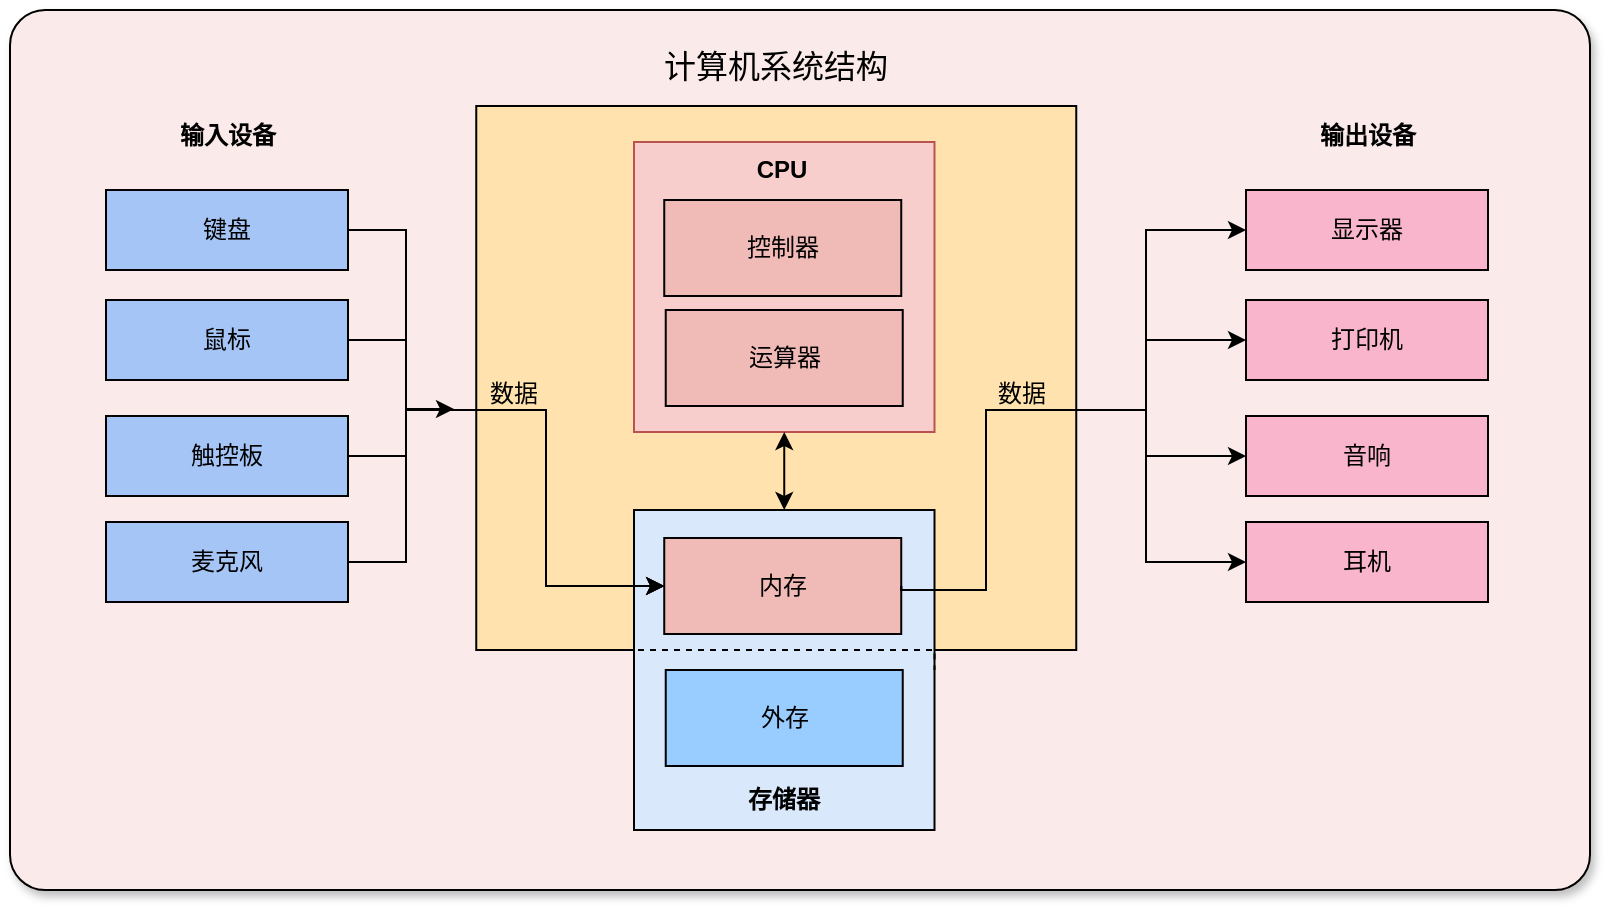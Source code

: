 <mxfile version="26.2.9" pages="2">
  <diagram id="quONnxb9Ucw7Qj4F1OV8" name="00">
    <mxGraphModel dx="1262" dy="665" grid="1" gridSize="10" guides="1" tooltips="1" connect="1" arrows="1" fold="1" page="0" pageScale="1" pageWidth="850" pageHeight="1100" math="0" shadow="0">
      <root>
        <mxCell id="0" />
        <mxCell id="1" parent="0" />
        <mxCell id="I5aDIzrliXxLVix5E_Ne-48" value="" style="rounded=1;whiteSpace=wrap;html=1;fillColor=#FBEAEA;arcSize=4;shadow=1;" vertex="1" parent="1">
          <mxGeometry x="-38" y="210" width="790" height="440" as="geometry" />
        </mxCell>
        <mxCell id="I5aDIzrliXxLVix5E_Ne-1" value="" style="rounded=0;whiteSpace=wrap;html=1;fillColor=#FFE2AD;shadow=0;" vertex="1" parent="1">
          <mxGeometry x="195.13" y="258" width="300" height="272" as="geometry" />
        </mxCell>
        <mxCell id="I5aDIzrliXxLVix5E_Ne-2" value="计算机系统结构" style="text;html=1;align=center;verticalAlign=middle;whiteSpace=wrap;rounded=0;fontSize=16;" vertex="1" parent="1">
          <mxGeometry x="254.315" y="228" width="181.63" height="20" as="geometry" />
        </mxCell>
        <mxCell id="I5aDIzrliXxLVix5E_Ne-29" style="edgeStyle=orthogonalEdgeStyle;rounded=0;orthogonalLoop=1;jettySize=auto;html=1;entryX=0;entryY=0.5;entryDx=0;entryDy=0;" edge="1" parent="1" target="I5aDIzrliXxLVix5E_Ne-21">
          <mxGeometry relative="1" as="geometry">
            <mxPoint x="410" y="500" as="sourcePoint" />
            <Array as="points">
              <mxPoint x="450" y="500" />
              <mxPoint x="450" y="410" />
              <mxPoint x="530" y="410" />
              <mxPoint x="530" y="433" />
            </Array>
          </mxGeometry>
        </mxCell>
        <mxCell id="I5aDIzrliXxLVix5E_Ne-41" style="edgeStyle=orthogonalEdgeStyle;rounded=0;orthogonalLoop=1;jettySize=auto;html=1;exitX=1;exitY=0.5;exitDx=0;exitDy=0;entryX=0;entryY=0.5;entryDx=0;entryDy=0;" edge="1" parent="1" source="I5aDIzrliXxLVix5E_Ne-61" target="I5aDIzrliXxLVix5E_Ne-22">
          <mxGeometry relative="1" as="geometry">
            <Array as="points">
              <mxPoint x="408" y="500" />
              <mxPoint x="450" y="500" />
              <mxPoint x="450" y="410" />
              <mxPoint x="530" y="410" />
              <mxPoint x="530" y="486" />
            </Array>
          </mxGeometry>
        </mxCell>
        <mxCell id="I5aDIzrliXxLVix5E_Ne-15" value="" style="group;fillColor=none;" vertex="1" connectable="0" parent="1">
          <mxGeometry x="10" y="300" width="121" height="206" as="geometry" />
        </mxCell>
        <mxCell id="I5aDIzrliXxLVix5E_Ne-7" value="键盘" style="rounded=0;whiteSpace=wrap;html=1;flipV=1;fillColor=#A5C5F6;" vertex="1" parent="I5aDIzrliXxLVix5E_Ne-15">
          <mxGeometry width="121" height="40" as="geometry" />
        </mxCell>
        <mxCell id="I5aDIzrliXxLVix5E_Ne-8" value="鼠标" style="rounded=0;whiteSpace=wrap;html=1;flipV=1;fillColor=#A5C5F6;" vertex="1" parent="I5aDIzrliXxLVix5E_Ne-15">
          <mxGeometry y="55" width="121" height="40" as="geometry" />
        </mxCell>
        <mxCell id="I5aDIzrliXxLVix5E_Ne-9" value="触控板" style="rounded=0;whiteSpace=wrap;html=1;flipV=1;fillColor=#A5C5F6;" vertex="1" parent="I5aDIzrliXxLVix5E_Ne-15">
          <mxGeometry y="113" width="121" height="40" as="geometry" />
        </mxCell>
        <mxCell id="I5aDIzrliXxLVix5E_Ne-14" value="麦克风" style="rounded=0;whiteSpace=wrap;html=1;flipV=1;fillColor=#A5C5F6;" vertex="1" parent="I5aDIzrliXxLVix5E_Ne-15">
          <mxGeometry y="166" width="121" height="40" as="geometry" />
        </mxCell>
        <mxCell id="I5aDIzrliXxLVix5E_Ne-18" value="" style="group" vertex="1" connectable="0" parent="1">
          <mxGeometry x="580" y="300" width="121" height="206" as="geometry" />
        </mxCell>
        <mxCell id="I5aDIzrliXxLVix5E_Ne-19" value="显示器" style="rounded=0;whiteSpace=wrap;html=1;flipV=1;fillColor=#F9B5CB;" vertex="1" parent="I5aDIzrliXxLVix5E_Ne-18">
          <mxGeometry width="121" height="40" as="geometry" />
        </mxCell>
        <mxCell id="I5aDIzrliXxLVix5E_Ne-20" value="打印机" style="rounded=0;whiteSpace=wrap;html=1;flipV=1;fillColor=#F9B5CB;" vertex="1" parent="I5aDIzrliXxLVix5E_Ne-18">
          <mxGeometry y="55" width="121" height="40" as="geometry" />
        </mxCell>
        <mxCell id="I5aDIzrliXxLVix5E_Ne-21" value="音响" style="rounded=0;whiteSpace=wrap;html=1;flipV=1;fillColor=#F9B5CB;" vertex="1" parent="I5aDIzrliXxLVix5E_Ne-18">
          <mxGeometry y="113" width="121" height="40" as="geometry" />
        </mxCell>
        <mxCell id="I5aDIzrliXxLVix5E_Ne-22" value="耳机" style="rounded=0;whiteSpace=wrap;html=1;flipV=1;fillColor=#F9B5CB;" vertex="1" parent="I5aDIzrliXxLVix5E_Ne-18">
          <mxGeometry y="166" width="121" height="40" as="geometry" />
        </mxCell>
        <mxCell id="I5aDIzrliXxLVix5E_Ne-23" value="" style="edgeStyle=orthogonalEdgeStyle;orthogonalLoop=1;jettySize=auto;html=1;rounded=0;exitX=1;exitY=0.5;exitDx=0;exitDy=0;entryX=0;entryY=0.5;entryDx=0;entryDy=0;" edge="1" parent="1" source="I5aDIzrliXxLVix5E_Ne-7" target="I5aDIzrliXxLVix5E_Ne-61">
          <mxGeometry width="80" relative="1" as="geometry">
            <mxPoint x="250" y="190" as="sourcePoint" />
            <mxPoint x="330" y="190" as="targetPoint" />
            <Array as="points">
              <mxPoint x="160" y="320" />
              <mxPoint x="160" y="410" />
              <mxPoint x="230" y="410" />
              <mxPoint x="230" y="498" />
            </Array>
          </mxGeometry>
        </mxCell>
        <mxCell id="I5aDIzrliXxLVix5E_Ne-37" value="数据" style="text;html=1;align=center;verticalAlign=middle;whiteSpace=wrap;rounded=0;" vertex="1" parent="1">
          <mxGeometry x="184" y="387" width="60" height="30" as="geometry" />
        </mxCell>
        <mxCell id="I5aDIzrliXxLVix5E_Ne-38" value="数据" style="text;html=1;align=center;verticalAlign=middle;whiteSpace=wrap;rounded=0;" vertex="1" parent="1">
          <mxGeometry x="437.63" y="387" width="60" height="30" as="geometry" />
        </mxCell>
        <mxCell id="I5aDIzrliXxLVix5E_Ne-50" style="edgeStyle=orthogonalEdgeStyle;rounded=0;orthogonalLoop=1;jettySize=auto;html=1;exitX=1;exitY=0.5;exitDx=0;exitDy=0;entryX=0;entryY=0.75;entryDx=0;entryDy=0;" edge="1" parent="1" source="I5aDIzrliXxLVix5E_Ne-14" target="I5aDIzrliXxLVix5E_Ne-37">
          <mxGeometry relative="1" as="geometry">
            <Array as="points">
              <mxPoint x="160" y="486" />
              <mxPoint x="160" y="409" />
            </Array>
          </mxGeometry>
        </mxCell>
        <mxCell id="I5aDIzrliXxLVix5E_Ne-54" value="" style="group" vertex="1" connectable="0" parent="1">
          <mxGeometry x="274" y="256" width="150.25" height="254.5" as="geometry" />
        </mxCell>
        <mxCell id="I5aDIzrliXxLVix5E_Ne-3" value="" style="rounded=0;whiteSpace=wrap;html=1;fillColor=#f8cecc;strokeColor=#b85450;shadow=0;" vertex="1" parent="I5aDIzrliXxLVix5E_Ne-54">
          <mxGeometry y="20" width="150.25" height="145" as="geometry" />
        </mxCell>
        <mxCell id="I5aDIzrliXxLVix5E_Ne-47" value="CPU" style="text;html=1;align=center;verticalAlign=middle;whiteSpace=wrap;rounded=0;fontStyle=1" vertex="1" parent="I5aDIzrliXxLVix5E_Ne-54">
          <mxGeometry x="44.365" y="19" width="60" height="30" as="geometry" />
        </mxCell>
        <mxCell id="I5aDIzrliXxLVix5E_Ne-4" value="控制器" style="rounded=0;whiteSpace=wrap;html=1;fillColor=#F0BAB7;" vertex="1" parent="I5aDIzrliXxLVix5E_Ne-54">
          <mxGeometry x="15.12" y="49" width="118.5" height="48" as="geometry" />
        </mxCell>
        <mxCell id="I5aDIzrliXxLVix5E_Ne-6" value="运算器" style="rounded=0;whiteSpace=wrap;html=1;fillColor=#F0BAB7;" vertex="1" parent="I5aDIzrliXxLVix5E_Ne-54">
          <mxGeometry x="15.87" y="104" width="118.5" height="48" as="geometry" />
        </mxCell>
        <mxCell id="I5aDIzrliXxLVix5E_Ne-5" value="存储器" style="rounded=0;whiteSpace=wrap;html=1;fillColor=#AEDBC3;" vertex="1" parent="I5aDIzrliXxLVix5E_Ne-54">
          <mxGeometry y="205.5" width="150" height="49" as="geometry" />
        </mxCell>
        <mxCell id="I5aDIzrliXxLVix5E_Ne-60" value="" style="rounded=0;whiteSpace=wrap;html=1;fillColor=#dae8fc;strokeColor=#000000;" vertex="1" parent="1">
          <mxGeometry x="274" y="460" width="150.25" height="160" as="geometry" />
        </mxCell>
        <mxCell id="I5aDIzrliXxLVix5E_Ne-61" value="内存" style="rounded=0;whiteSpace=wrap;html=1;fillColor=light-dark(#f0bab7, #1d293b);strokeColor=#000000;" vertex="1" parent="1">
          <mxGeometry x="289.12" y="474" width="118.5" height="48" as="geometry" />
        </mxCell>
        <mxCell id="I5aDIzrliXxLVix5E_Ne-62" value="外存" style="rounded=0;whiteSpace=wrap;html=1;fillColor=#99CCFF;strokeColor=#000000;" vertex="1" parent="1">
          <mxGeometry x="289.87" y="540" width="118.5" height="48" as="geometry" />
        </mxCell>
        <mxCell id="I5aDIzrliXxLVix5E_Ne-65" style="edgeStyle=orthogonalEdgeStyle;rounded=0;orthogonalLoop=1;jettySize=auto;html=1;exitX=0;exitY=0.5;exitDx=0;exitDy=0;entryX=1;entryY=0.5;entryDx=0;entryDy=0;dashed=1;endArrow=none;startFill=0;" edge="1" parent="1" source="I5aDIzrliXxLVix5E_Ne-60" target="I5aDIzrliXxLVix5E_Ne-60">
          <mxGeometry relative="1" as="geometry">
            <Array as="points">
              <mxPoint x="360" y="530" />
              <mxPoint x="360" y="530" />
            </Array>
          </mxGeometry>
        </mxCell>
        <mxCell id="I5aDIzrliXxLVix5E_Ne-53" style="edgeStyle=orthogonalEdgeStyle;rounded=0;orthogonalLoop=1;jettySize=auto;html=1;exitX=0.5;exitY=1;exitDx=0;exitDy=0;startArrow=classic;startFill=1;entryX=0.5;entryY=0;entryDx=0;entryDy=0;" edge="1" parent="1" source="I5aDIzrliXxLVix5E_Ne-3" target="I5aDIzrliXxLVix5E_Ne-60">
          <mxGeometry relative="1" as="geometry">
            <mxPoint x="349" y="470" as="targetPoint" />
          </mxGeometry>
        </mxCell>
        <mxCell id="I5aDIzrliXxLVix5E_Ne-66" style="edgeStyle=orthogonalEdgeStyle;rounded=0;orthogonalLoop=1;jettySize=auto;html=1;exitX=1;exitY=0.5;exitDx=0;exitDy=0;" edge="1" parent="1" source="I5aDIzrliXxLVix5E_Ne-14" target="I5aDIzrliXxLVix5E_Ne-61">
          <mxGeometry relative="1" as="geometry">
            <Array as="points">
              <mxPoint x="160" y="486" />
              <mxPoint x="160" y="410" />
              <mxPoint x="230" y="410" />
              <mxPoint x="230" y="498" />
            </Array>
          </mxGeometry>
        </mxCell>
        <mxCell id="I5aDIzrliXxLVix5E_Ne-67" style="edgeStyle=orthogonalEdgeStyle;rounded=0;orthogonalLoop=1;jettySize=auto;html=1;exitX=1;exitY=0.5;exitDx=0;exitDy=0;entryX=0;entryY=0.5;entryDx=0;entryDy=0;" edge="1" parent="1" source="I5aDIzrliXxLVix5E_Ne-9" target="I5aDIzrliXxLVix5E_Ne-61">
          <mxGeometry relative="1" as="geometry">
            <Array as="points">
              <mxPoint x="160" y="433" />
              <mxPoint x="160" y="410" />
              <mxPoint x="230" y="410" />
              <mxPoint x="230" y="498" />
            </Array>
          </mxGeometry>
        </mxCell>
        <mxCell id="I5aDIzrliXxLVix5E_Ne-73" style="edgeStyle=orthogonalEdgeStyle;rounded=0;orthogonalLoop=1;jettySize=auto;html=1;exitX=1;exitY=0.5;exitDx=0;exitDy=0;entryX=0;entryY=0.5;entryDx=0;entryDy=0;" edge="1" parent="1" source="I5aDIzrliXxLVix5E_Ne-8" target="I5aDIzrliXxLVix5E_Ne-61">
          <mxGeometry relative="1" as="geometry">
            <Array as="points">
              <mxPoint x="160" y="375" />
              <mxPoint x="160" y="410" />
              <mxPoint x="230" y="410" />
              <mxPoint x="230" y="498" />
            </Array>
          </mxGeometry>
        </mxCell>
        <mxCell id="I5aDIzrliXxLVix5E_Ne-27" style="edgeStyle=orthogonalEdgeStyle;rounded=0;orthogonalLoop=1;jettySize=auto;html=1;exitX=1;exitY=0.5;exitDx=0;exitDy=0;entryX=0;entryY=0.5;entryDx=0;entryDy=0;" edge="1" parent="1" source="I5aDIzrliXxLVix5E_Ne-61" target="I5aDIzrliXxLVix5E_Ne-19">
          <mxGeometry relative="1" as="geometry">
            <mxPoint x="460" y="486" as="sourcePoint" />
            <mxPoint x="653.97" y="320" as="targetPoint" />
            <Array as="points">
              <mxPoint x="408" y="500" />
              <mxPoint x="450" y="500" />
              <mxPoint x="450" y="410" />
              <mxPoint x="530" y="410" />
              <mxPoint x="530" y="320" />
            </Array>
          </mxGeometry>
        </mxCell>
        <mxCell id="I5aDIzrliXxLVix5E_Ne-28" style="edgeStyle=orthogonalEdgeStyle;rounded=0;orthogonalLoop=1;jettySize=auto;html=1;exitX=1;exitY=0.5;exitDx=0;exitDy=0;entryX=0;entryY=0.5;entryDx=0;entryDy=0;" edge="1" parent="1" source="I5aDIzrliXxLVix5E_Ne-61" target="I5aDIzrliXxLVix5E_Ne-20">
          <mxGeometry relative="1" as="geometry">
            <Array as="points">
              <mxPoint x="408" y="500" />
              <mxPoint x="450" y="500" />
              <mxPoint x="450" y="410" />
              <mxPoint x="530" y="410" />
              <mxPoint x="530" y="375" />
            </Array>
          </mxGeometry>
        </mxCell>
        <mxCell id="I5aDIzrliXxLVix5E_Ne-74" value="输入设备" style="text;html=1;align=center;verticalAlign=middle;whiteSpace=wrap;rounded=0;fontStyle=1" vertex="1" parent="1">
          <mxGeometry x="40.5" y="258" width="60" height="30" as="geometry" />
        </mxCell>
        <mxCell id="I5aDIzrliXxLVix5E_Ne-75" value="输出设备" style="text;html=1;align=center;verticalAlign=middle;whiteSpace=wrap;rounded=0;fontStyle=1" vertex="1" parent="1">
          <mxGeometry x="610.5" y="258" width="60" height="30" as="geometry" />
        </mxCell>
        <mxCell id="I5aDIzrliXxLVix5E_Ne-76" value="存储器" style="text;html=1;align=center;verticalAlign=middle;whiteSpace=wrap;rounded=0;fontStyle=1" vertex="1" parent="1">
          <mxGeometry x="319.12" y="590" width="60" height="30" as="geometry" />
        </mxCell>
      </root>
    </mxGraphModel>
  </diagram>
  <diagram id="C5RBs43oDa-KdzZeNtuy" name="Page-1">
    <mxGraphModel dx="1354" dy="1046" grid="0" gridSize="10" guides="1" tooltips="1" connect="1" arrows="1" fold="1" page="0" pageScale="1" pageWidth="827" pageHeight="1169" math="0" shadow="0">
      <root>
        <mxCell id="WIyWlLk6GJQsqaUBKTNV-0" />
        <mxCell id="WIyWlLk6GJQsqaUBKTNV-1" parent="WIyWlLk6GJQsqaUBKTNV-0" />
        <mxCell id="xVwW4lFDMVjpCHsykP15-6" style="edgeStyle=orthogonalEdgeStyle;rounded=0;orthogonalLoop=1;jettySize=auto;html=1;exitX=0.5;exitY=1;exitDx=0;exitDy=0;entryX=0.5;entryY=0;entryDx=0;entryDy=0;" edge="1" parent="WIyWlLk6GJQsqaUBKTNV-1" source="xVwW4lFDMVjpCHsykP15-0" target="xVwW4lFDMVjpCHsykP15-2">
          <mxGeometry relative="1" as="geometry" />
        </mxCell>
        <mxCell id="xVwW4lFDMVjpCHsykP15-0" value="输入a, b" style="shape=parallelogram;perimeter=parallelogramPerimeter;whiteSpace=wrap;html=1;fixedSize=1;fillColor=#f5f5f5;fontColor=#333333;strokeColor=#666666;" vertex="1" parent="WIyWlLk6GJQsqaUBKTNV-1">
          <mxGeometry x="40" y="275" width="140" height="40" as="geometry" />
        </mxCell>
        <mxCell id="xVwW4lFDMVjpCHsykP15-5" style="edgeStyle=orthogonalEdgeStyle;rounded=0;orthogonalLoop=1;jettySize=auto;html=1;exitX=0.5;exitY=1;exitDx=0;exitDy=0;entryX=0.5;entryY=0;entryDx=0;entryDy=0;" edge="1" parent="WIyWlLk6GJQsqaUBKTNV-1" source="xVwW4lFDMVjpCHsykP15-1" target="xVwW4lFDMVjpCHsykP15-0">
          <mxGeometry relative="1" as="geometry" />
        </mxCell>
        <mxCell id="xVwW4lFDMVjpCHsykP15-1" value="开始" style="rounded=1;whiteSpace=wrap;html=1;fontSize=12;glass=0;strokeWidth=1;shadow=0;fillColor=#fff2cc;strokeColor=#d6b656;" vertex="1" parent="WIyWlLk6GJQsqaUBKTNV-1">
          <mxGeometry x="50" y="200" width="120" height="40" as="geometry" />
        </mxCell>
        <mxCell id="xVwW4lFDMVjpCHsykP15-7" style="edgeStyle=orthogonalEdgeStyle;rounded=0;orthogonalLoop=1;jettySize=auto;html=1;exitX=0.5;exitY=1;exitDx=0;exitDy=0;entryX=0.5;entryY=0;entryDx=0;entryDy=0;" edge="1" parent="WIyWlLk6GJQsqaUBKTNV-1" source="xVwW4lFDMVjpCHsykP15-2" target="xVwW4lFDMVjpCHsykP15-3">
          <mxGeometry relative="1" as="geometry" />
        </mxCell>
        <mxCell id="xVwW4lFDMVjpCHsykP15-2" value="算数运算&lt;div&gt;+ - * /&lt;/div&gt;" style="rounded=0;whiteSpace=wrap;html=1;fillColor=#f8cecc;strokeColor=#b85450;" vertex="1" parent="WIyWlLk6GJQsqaUBKTNV-1">
          <mxGeometry x="50" y="350" width="120" height="40" as="geometry" />
        </mxCell>
        <mxCell id="xVwW4lFDMVjpCHsykP15-8" style="edgeStyle=orthogonalEdgeStyle;rounded=0;orthogonalLoop=1;jettySize=auto;html=1;exitX=0.5;exitY=1;exitDx=0;exitDy=0;entryX=0.5;entryY=0;entryDx=0;entryDy=0;" edge="1" parent="WIyWlLk6GJQsqaUBKTNV-1" source="xVwW4lFDMVjpCHsykP15-3" target="xVwW4lFDMVjpCHsykP15-4">
          <mxGeometry relative="1" as="geometry" />
        </mxCell>
        <mxCell id="xVwW4lFDMVjpCHsykP15-3" value="输出计算结果" style="shape=parallelogram;perimeter=parallelogramPerimeter;whiteSpace=wrap;html=1;fixedSize=1;fillColor=#f5f5f5;fontColor=#333333;strokeColor=#666666;" vertex="1" parent="WIyWlLk6GJQsqaUBKTNV-1">
          <mxGeometry x="40" y="425" width="140" height="40" as="geometry" />
        </mxCell>
        <mxCell id="xVwW4lFDMVjpCHsykP15-4" value="结束" style="rounded=1;whiteSpace=wrap;html=1;fontSize=12;glass=0;strokeWidth=1;shadow=0;fillColor=#ffe6cc;strokeColor=#d79b00;" vertex="1" parent="WIyWlLk6GJQsqaUBKTNV-1">
          <mxGeometry x="50" y="500" width="120" height="40" as="geometry" />
        </mxCell>
        <mxCell id="xVwW4lFDMVjpCHsykP15-48" value="" style="group" vertex="1" connectable="0" parent="WIyWlLk6GJQsqaUBKTNV-1">
          <mxGeometry x="290" y="110" width="430" height="550" as="geometry" />
        </mxCell>
        <mxCell id="xVwW4lFDMVjpCHsykP15-27" style="edgeStyle=orthogonalEdgeStyle;rounded=0;orthogonalLoop=1;jettySize=auto;html=1;exitX=0.5;exitY=1;exitDx=0;exitDy=0;entryX=0.5;entryY=0;entryDx=0;entryDy=0;" edge="1" parent="xVwW4lFDMVjpCHsykP15-48" source="xVwW4lFDMVjpCHsykP15-18" target="xVwW4lFDMVjpCHsykP15-22">
          <mxGeometry relative="1" as="geometry" />
        </mxCell>
        <mxCell id="xVwW4lFDMVjpCHsykP15-28" style="edgeStyle=orthogonalEdgeStyle;rounded=0;orthogonalLoop=1;jettySize=auto;html=1;exitX=1;exitY=0.5;exitDx=0;exitDy=0;entryX=0.5;entryY=0;entryDx=0;entryDy=0;" edge="1" parent="xVwW4lFDMVjpCHsykP15-48" source="xVwW4lFDMVjpCHsykP15-18" target="xVwW4lFDMVjpCHsykP15-23">
          <mxGeometry relative="1" as="geometry" />
        </mxCell>
        <mxCell id="xVwW4lFDMVjpCHsykP15-18" value="op == &#39;+&#39;" style="rhombus;whiteSpace=wrap;html=1;" vertex="1" parent="xVwW4lFDMVjpCHsykP15-48">
          <mxGeometry x="30" y="147.685" width="80" height="50.926" as="geometry" />
        </mxCell>
        <mxCell id="xVwW4lFDMVjpCHsykP15-26" style="edgeStyle=orthogonalEdgeStyle;rounded=0;orthogonalLoop=1;jettySize=auto;html=1;exitX=0.5;exitY=1;exitDx=0;exitDy=0;entryX=0.5;entryY=0;entryDx=0;entryDy=0;" edge="1" parent="xVwW4lFDMVjpCHsykP15-48" source="xVwW4lFDMVjpCHsykP15-19" target="xVwW4lFDMVjpCHsykP15-18">
          <mxGeometry relative="1" as="geometry" />
        </mxCell>
        <mxCell id="xVwW4lFDMVjpCHsykP15-19" value="输入a, b, op" style="shape=parallelogram;perimeter=parallelogramPerimeter;whiteSpace=wrap;html=1;fixedSize=1;fillColor=#f5f5f5;fontColor=#333333;strokeColor=#666666;" vertex="1" parent="xVwW4lFDMVjpCHsykP15-48">
          <mxGeometry y="76.389" width="140" height="40.741" as="geometry" />
        </mxCell>
        <mxCell id="xVwW4lFDMVjpCHsykP15-20" style="edgeStyle=orthogonalEdgeStyle;rounded=0;orthogonalLoop=1;jettySize=auto;html=1;exitX=0.5;exitY=1;exitDx=0;exitDy=0;entryX=0.5;entryY=0;entryDx=0;entryDy=0;" edge="1" parent="xVwW4lFDMVjpCHsykP15-48" source="xVwW4lFDMVjpCHsykP15-21" target="xVwW4lFDMVjpCHsykP15-19">
          <mxGeometry relative="1" as="geometry" />
        </mxCell>
        <mxCell id="xVwW4lFDMVjpCHsykP15-21" value="开始" style="rounded=1;whiteSpace=wrap;html=1;fontSize=12;glass=0;strokeWidth=1;shadow=0;fillColor=#fff2cc;strokeColor=#d6b656;" vertex="1" parent="xVwW4lFDMVjpCHsykP15-48">
          <mxGeometry x="10" width="120" height="40.741" as="geometry" />
        </mxCell>
        <mxCell id="xVwW4lFDMVjpCHsykP15-39" style="edgeStyle=orthogonalEdgeStyle;rounded=0;orthogonalLoop=1;jettySize=auto;html=1;exitX=0.5;exitY=1;exitDx=0;exitDy=0;entryX=0.5;entryY=0;entryDx=0;entryDy=0;" edge="1" parent="xVwW4lFDMVjpCHsykP15-48" source="xVwW4lFDMVjpCHsykP15-22" target="xVwW4lFDMVjpCHsykP15-45">
          <mxGeometry relative="1" as="geometry">
            <mxPoint x="70" y="437.963" as="targetPoint" />
          </mxGeometry>
        </mxCell>
        <mxCell id="xVwW4lFDMVjpCHsykP15-22" value="计算 a + b" style="rounded=0;whiteSpace=wrap;html=1;fillColor=#f8cecc;strokeColor=#b85450;" vertex="1" parent="xVwW4lFDMVjpCHsykP15-48">
          <mxGeometry x="10" y="244.444" width="120" height="40.741" as="geometry" />
        </mxCell>
        <mxCell id="xVwW4lFDMVjpCHsykP15-29" style="edgeStyle=orthogonalEdgeStyle;rounded=0;orthogonalLoop=1;jettySize=auto;html=1;exitX=1;exitY=0.5;exitDx=0;exitDy=0;entryX=0.5;entryY=0;entryDx=0;entryDy=0;" edge="1" parent="xVwW4lFDMVjpCHsykP15-48" source="xVwW4lFDMVjpCHsykP15-23" target="xVwW4lFDMVjpCHsykP15-24">
          <mxGeometry relative="1" as="geometry" />
        </mxCell>
        <mxCell id="xVwW4lFDMVjpCHsykP15-34" style="edgeStyle=orthogonalEdgeStyle;rounded=0;orthogonalLoop=1;jettySize=auto;html=1;exitX=0.5;exitY=1;exitDx=0;exitDy=0;entryX=0.5;entryY=0;entryDx=0;entryDy=0;" edge="1" parent="xVwW4lFDMVjpCHsykP15-48" source="xVwW4lFDMVjpCHsykP15-23" target="xVwW4lFDMVjpCHsykP15-32">
          <mxGeometry relative="1" as="geometry" />
        </mxCell>
        <mxCell id="xVwW4lFDMVjpCHsykP15-23" value="op == &#39;-&#39;" style="rhombus;whiteSpace=wrap;html=1;" vertex="1" parent="xVwW4lFDMVjpCHsykP15-48">
          <mxGeometry x="130" y="193.519" width="80" height="50.926" as="geometry" />
        </mxCell>
        <mxCell id="xVwW4lFDMVjpCHsykP15-30" style="edgeStyle=orthogonalEdgeStyle;rounded=0;orthogonalLoop=1;jettySize=auto;html=1;exitX=1;exitY=0.5;exitDx=0;exitDy=0;entryX=0.5;entryY=0;entryDx=0;entryDy=0;" edge="1" parent="xVwW4lFDMVjpCHsykP15-48" source="xVwW4lFDMVjpCHsykP15-24" target="xVwW4lFDMVjpCHsykP15-25">
          <mxGeometry relative="1" as="geometry" />
        </mxCell>
        <mxCell id="xVwW4lFDMVjpCHsykP15-36" style="edgeStyle=orthogonalEdgeStyle;rounded=0;orthogonalLoop=1;jettySize=auto;html=1;exitX=0.5;exitY=1;exitDx=0;exitDy=0;entryX=0.5;entryY=0;entryDx=0;entryDy=0;" edge="1" parent="xVwW4lFDMVjpCHsykP15-48" source="xVwW4lFDMVjpCHsykP15-24" target="xVwW4lFDMVjpCHsykP15-31">
          <mxGeometry relative="1" as="geometry" />
        </mxCell>
        <mxCell id="xVwW4lFDMVjpCHsykP15-24" value="op == &#39;*&#39;" style="rhombus;whiteSpace=wrap;html=1;" vertex="1" parent="xVwW4lFDMVjpCHsykP15-48">
          <mxGeometry x="230" y="246.481" width="80" height="50.926" as="geometry" />
        </mxCell>
        <mxCell id="xVwW4lFDMVjpCHsykP15-37" style="edgeStyle=orthogonalEdgeStyle;rounded=0;orthogonalLoop=1;jettySize=auto;html=1;exitX=0.5;exitY=1;exitDx=0;exitDy=0;entryX=0.5;entryY=0;entryDx=0;entryDy=0;" edge="1" parent="xVwW4lFDMVjpCHsykP15-48" source="xVwW4lFDMVjpCHsykP15-25" target="xVwW4lFDMVjpCHsykP15-33">
          <mxGeometry relative="1" as="geometry" />
        </mxCell>
        <mxCell id="xVwW4lFDMVjpCHsykP15-25" value="op == &#39;/&#39;" style="rhombus;whiteSpace=wrap;html=1;" vertex="1" parent="xVwW4lFDMVjpCHsykP15-48">
          <mxGeometry x="330" y="295.37" width="80" height="50.926" as="geometry" />
        </mxCell>
        <mxCell id="xVwW4lFDMVjpCHsykP15-42" style="edgeStyle=orthogonalEdgeStyle;rounded=0;orthogonalLoop=1;jettySize=auto;html=1;exitX=0.5;exitY=1;exitDx=0;exitDy=0;entryX=0.5;entryY=0;entryDx=0;entryDy=0;" edge="1" parent="xVwW4lFDMVjpCHsykP15-48" source="xVwW4lFDMVjpCHsykP15-31">
          <mxGeometry relative="1" as="geometry">
            <mxPoint x="70" y="437.963" as="targetPoint" />
            <Array as="points">
              <mxPoint x="270" y="417.593" />
              <mxPoint x="70" y="417.593" />
            </Array>
          </mxGeometry>
        </mxCell>
        <mxCell id="xVwW4lFDMVjpCHsykP15-31" value="计算 a - b" style="rounded=0;whiteSpace=wrap;html=1;fillColor=#f8cecc;strokeColor=#b85450;" vertex="1" parent="xVwW4lFDMVjpCHsykP15-48">
          <mxGeometry x="210" y="346.296" width="120" height="40.741" as="geometry" />
        </mxCell>
        <mxCell id="xVwW4lFDMVjpCHsykP15-41" style="edgeStyle=orthogonalEdgeStyle;rounded=0;orthogonalLoop=1;jettySize=auto;html=1;exitX=0.5;exitY=1;exitDx=0;exitDy=0;entryX=0.5;entryY=0;entryDx=0;entryDy=0;" edge="1" parent="xVwW4lFDMVjpCHsykP15-48" source="xVwW4lFDMVjpCHsykP15-32" target="xVwW4lFDMVjpCHsykP15-45">
          <mxGeometry relative="1" as="geometry">
            <mxPoint x="70" y="437.963" as="targetPoint" />
          </mxGeometry>
        </mxCell>
        <mxCell id="xVwW4lFDMVjpCHsykP15-32" value="计算 a - b" style="rounded=0;whiteSpace=wrap;html=1;fillColor=#f8cecc;strokeColor=#b85450;" vertex="1" parent="xVwW4lFDMVjpCHsykP15-48">
          <mxGeometry x="110" y="295.37" width="120" height="40.741" as="geometry" />
        </mxCell>
        <mxCell id="xVwW4lFDMVjpCHsykP15-43" style="edgeStyle=orthogonalEdgeStyle;rounded=0;orthogonalLoop=1;jettySize=auto;html=1;exitX=0;exitY=0.5;exitDx=0;exitDy=0;entryX=0.5;entryY=0;entryDx=0;entryDy=0;" edge="1" parent="xVwW4lFDMVjpCHsykP15-48" source="xVwW4lFDMVjpCHsykP15-33" target="xVwW4lFDMVjpCHsykP15-45">
          <mxGeometry relative="1" as="geometry">
            <mxPoint x="70" y="437.963" as="targetPoint" />
          </mxGeometry>
        </mxCell>
        <mxCell id="xVwW4lFDMVjpCHsykP15-33" value="计算 a * b" style="rounded=0;whiteSpace=wrap;html=1;fillColor=#f8cecc;strokeColor=#b85450;" vertex="1" parent="xVwW4lFDMVjpCHsykP15-48">
          <mxGeometry x="310" y="397.222" width="120" height="40.741" as="geometry" />
        </mxCell>
        <mxCell id="xVwW4lFDMVjpCHsykP15-47" style="edgeStyle=orthogonalEdgeStyle;rounded=0;orthogonalLoop=1;jettySize=auto;html=1;exitX=0.5;exitY=1;exitDx=0;exitDy=0;" edge="1" parent="xVwW4lFDMVjpCHsykP15-48" source="xVwW4lFDMVjpCHsykP15-45" target="xVwW4lFDMVjpCHsykP15-46">
          <mxGeometry relative="1" as="geometry" />
        </mxCell>
        <mxCell id="xVwW4lFDMVjpCHsykP15-45" value="输出计算结果" style="shape=parallelogram;perimeter=parallelogramPerimeter;whiteSpace=wrap;html=1;fixedSize=1;fillColor=#f5f5f5;fontColor=#333333;strokeColor=#666666;" vertex="1" parent="xVwW4lFDMVjpCHsykP15-48">
          <mxGeometry y="437.963" width="140" height="40.741" as="geometry" />
        </mxCell>
        <mxCell id="xVwW4lFDMVjpCHsykP15-46" value="结束" style="rounded=1;whiteSpace=wrap;html=1;fontSize=12;glass=0;strokeWidth=1;shadow=0;fillColor=#ffe6cc;strokeColor=#d79b00;" vertex="1" parent="xVwW4lFDMVjpCHsykP15-48">
          <mxGeometry x="10" y="509.259" width="120" height="40.741" as="geometry" />
        </mxCell>
        <mxCell id="xVwW4lFDMVjpCHsykP15-49" value="" style="group" vertex="1" connectable="0" parent="WIyWlLk6GJQsqaUBKTNV-1">
          <mxGeometry x="797" y="125" width="430" height="550" as="geometry" />
        </mxCell>
        <mxCell id="xVwW4lFDMVjpCHsykP15-50" style="edgeStyle=orthogonalEdgeStyle;rounded=0;orthogonalLoop=1;jettySize=auto;html=1;exitX=0.5;exitY=1;exitDx=0;exitDy=0;entryX=0.5;entryY=0;entryDx=0;entryDy=0;" edge="1" parent="xVwW4lFDMVjpCHsykP15-49" source="xVwW4lFDMVjpCHsykP15-52" target="xVwW4lFDMVjpCHsykP15-58">
          <mxGeometry relative="1" as="geometry" />
        </mxCell>
        <mxCell id="xVwW4lFDMVjpCHsykP15-51" style="edgeStyle=orthogonalEdgeStyle;rounded=0;orthogonalLoop=1;jettySize=auto;html=1;exitX=1;exitY=0.5;exitDx=0;exitDy=0;entryX=0.5;entryY=0;entryDx=0;entryDy=0;" edge="1" parent="xVwW4lFDMVjpCHsykP15-49" source="xVwW4lFDMVjpCHsykP15-52" target="xVwW4lFDMVjpCHsykP15-61">
          <mxGeometry relative="1" as="geometry" />
        </mxCell>
        <mxCell id="xVwW4lFDMVjpCHsykP15-52" value="op == &#39;+&#39;" style="rhombus;whiteSpace=wrap;html=1;" vertex="1" parent="xVwW4lFDMVjpCHsykP15-49">
          <mxGeometry x="30" y="147.685" width="80" height="50.926" as="geometry" />
        </mxCell>
        <mxCell id="xVwW4lFDMVjpCHsykP15-53" style="edgeStyle=orthogonalEdgeStyle;rounded=0;orthogonalLoop=1;jettySize=auto;html=1;exitX=0.5;exitY=1;exitDx=0;exitDy=0;entryX=0.5;entryY=0;entryDx=0;entryDy=0;" edge="1" parent="xVwW4lFDMVjpCHsykP15-49" source="xVwW4lFDMVjpCHsykP15-54" target="xVwW4lFDMVjpCHsykP15-52">
          <mxGeometry relative="1" as="geometry" />
        </mxCell>
        <mxCell id="xVwW4lFDMVjpCHsykP15-54" value="输入a, b, op" style="shape=parallelogram;perimeter=parallelogramPerimeter;whiteSpace=wrap;html=1;fixedSize=1;fillColor=#f5f5f5;fontColor=#333333;strokeColor=#666666;" vertex="1" parent="xVwW4lFDMVjpCHsykP15-49">
          <mxGeometry y="76.389" width="140" height="40.741" as="geometry" />
        </mxCell>
        <mxCell id="xVwW4lFDMVjpCHsykP15-55" style="edgeStyle=orthogonalEdgeStyle;rounded=0;orthogonalLoop=1;jettySize=auto;html=1;exitX=0.5;exitY=1;exitDx=0;exitDy=0;entryX=0.5;entryY=0;entryDx=0;entryDy=0;" edge="1" parent="xVwW4lFDMVjpCHsykP15-49" source="xVwW4lFDMVjpCHsykP15-56" target="xVwW4lFDMVjpCHsykP15-54">
          <mxGeometry relative="1" as="geometry" />
        </mxCell>
        <mxCell id="xVwW4lFDMVjpCHsykP15-56" value="开始" style="rounded=1;whiteSpace=wrap;html=1;fontSize=12;glass=0;strokeWidth=1;shadow=0;fillColor=#fff2cc;strokeColor=#d6b656;" vertex="1" parent="xVwW4lFDMVjpCHsykP15-49">
          <mxGeometry x="10" width="120" height="40.741" as="geometry" />
        </mxCell>
        <mxCell id="xVwW4lFDMVjpCHsykP15-57" style="edgeStyle=orthogonalEdgeStyle;rounded=0;orthogonalLoop=1;jettySize=auto;html=1;exitX=0.5;exitY=1;exitDx=0;exitDy=0;entryX=0.5;entryY=0;entryDx=0;entryDy=0;" edge="1" parent="xVwW4lFDMVjpCHsykP15-49" source="xVwW4lFDMVjpCHsykP15-58" target="xVwW4lFDMVjpCHsykP15-74">
          <mxGeometry relative="1" as="geometry">
            <mxPoint x="70" y="437.963" as="targetPoint" />
          </mxGeometry>
        </mxCell>
        <mxCell id="xVwW4lFDMVjpCHsykP15-58" value="计算 a + b" style="rounded=0;whiteSpace=wrap;html=1;fillColor=#f8cecc;strokeColor=#b85450;" vertex="1" parent="xVwW4lFDMVjpCHsykP15-49">
          <mxGeometry x="10" y="244.444" width="120" height="40.741" as="geometry" />
        </mxCell>
        <mxCell id="xVwW4lFDMVjpCHsykP15-59" style="edgeStyle=orthogonalEdgeStyle;rounded=0;orthogonalLoop=1;jettySize=auto;html=1;exitX=1;exitY=0.5;exitDx=0;exitDy=0;entryX=0.5;entryY=0;entryDx=0;entryDy=0;" edge="1" parent="xVwW4lFDMVjpCHsykP15-49" source="xVwW4lFDMVjpCHsykP15-61" target="xVwW4lFDMVjpCHsykP15-64">
          <mxGeometry relative="1" as="geometry" />
        </mxCell>
        <mxCell id="xVwW4lFDMVjpCHsykP15-60" style="edgeStyle=orthogonalEdgeStyle;rounded=0;orthogonalLoop=1;jettySize=auto;html=1;exitX=0.5;exitY=1;exitDx=0;exitDy=0;entryX=0.5;entryY=0;entryDx=0;entryDy=0;" edge="1" parent="xVwW4lFDMVjpCHsykP15-49" source="xVwW4lFDMVjpCHsykP15-61" target="xVwW4lFDMVjpCHsykP15-70">
          <mxGeometry relative="1" as="geometry" />
        </mxCell>
        <mxCell id="xVwW4lFDMVjpCHsykP15-61" value="op == &#39;-&#39;" style="rhombus;whiteSpace=wrap;html=1;" vertex="1" parent="xVwW4lFDMVjpCHsykP15-49">
          <mxGeometry x="130" y="193.519" width="80" height="50.926" as="geometry" />
        </mxCell>
        <mxCell id="xVwW4lFDMVjpCHsykP15-62" style="edgeStyle=orthogonalEdgeStyle;rounded=0;orthogonalLoop=1;jettySize=auto;html=1;exitX=1;exitY=0.5;exitDx=0;exitDy=0;entryX=0.5;entryY=0;entryDx=0;entryDy=0;" edge="1" parent="xVwW4lFDMVjpCHsykP15-49" source="xVwW4lFDMVjpCHsykP15-64" target="xVwW4lFDMVjpCHsykP15-66">
          <mxGeometry relative="1" as="geometry" />
        </mxCell>
        <mxCell id="xVwW4lFDMVjpCHsykP15-63" style="edgeStyle=orthogonalEdgeStyle;rounded=0;orthogonalLoop=1;jettySize=auto;html=1;exitX=0.5;exitY=1;exitDx=0;exitDy=0;entryX=0.5;entryY=0;entryDx=0;entryDy=0;" edge="1" parent="xVwW4lFDMVjpCHsykP15-49" source="xVwW4lFDMVjpCHsykP15-64" target="xVwW4lFDMVjpCHsykP15-68">
          <mxGeometry relative="1" as="geometry" />
        </mxCell>
        <mxCell id="xVwW4lFDMVjpCHsykP15-64" value="op == &#39;*&#39;" style="rhombus;whiteSpace=wrap;html=1;" vertex="1" parent="xVwW4lFDMVjpCHsykP15-49">
          <mxGeometry x="230" y="246.481" width="80" height="50.926" as="geometry" />
        </mxCell>
        <mxCell id="xVwW4lFDMVjpCHsykP15-65" style="edgeStyle=orthogonalEdgeStyle;rounded=0;orthogonalLoop=1;jettySize=auto;html=1;exitX=0.5;exitY=1;exitDx=0;exitDy=0;entryX=0.5;entryY=0;entryDx=0;entryDy=0;" edge="1" parent="xVwW4lFDMVjpCHsykP15-49" source="xVwW4lFDMVjpCHsykP15-66" target="xVwW4lFDMVjpCHsykP15-72">
          <mxGeometry relative="1" as="geometry" />
        </mxCell>
        <mxCell id="xVwW4lFDMVjpCHsykP15-66" value="op == &#39;/&#39;" style="rhombus;whiteSpace=wrap;html=1;" vertex="1" parent="xVwW4lFDMVjpCHsykP15-49">
          <mxGeometry x="330" y="295.37" width="80" height="50.926" as="geometry" />
        </mxCell>
        <mxCell id="xVwW4lFDMVjpCHsykP15-67" style="edgeStyle=orthogonalEdgeStyle;rounded=0;orthogonalLoop=1;jettySize=auto;html=1;exitX=0.5;exitY=1;exitDx=0;exitDy=0;entryX=0.5;entryY=0;entryDx=0;entryDy=0;" edge="1" parent="xVwW4lFDMVjpCHsykP15-49" source="xVwW4lFDMVjpCHsykP15-68">
          <mxGeometry relative="1" as="geometry">
            <mxPoint x="70" y="437.963" as="targetPoint" />
            <Array as="points">
              <mxPoint x="270" y="417.593" />
              <mxPoint x="70" y="417.593" />
            </Array>
          </mxGeometry>
        </mxCell>
        <mxCell id="xVwW4lFDMVjpCHsykP15-68" value="计算 a - b" style="rounded=0;whiteSpace=wrap;html=1;fillColor=#f8cecc;strokeColor=#b85450;" vertex="1" parent="xVwW4lFDMVjpCHsykP15-49">
          <mxGeometry x="210" y="346.296" width="120" height="40.741" as="geometry" />
        </mxCell>
        <mxCell id="xVwW4lFDMVjpCHsykP15-69" style="edgeStyle=orthogonalEdgeStyle;rounded=0;orthogonalLoop=1;jettySize=auto;html=1;exitX=0.5;exitY=1;exitDx=0;exitDy=0;entryX=0.5;entryY=0;entryDx=0;entryDy=0;" edge="1" parent="xVwW4lFDMVjpCHsykP15-49" source="xVwW4lFDMVjpCHsykP15-70" target="xVwW4lFDMVjpCHsykP15-74">
          <mxGeometry relative="1" as="geometry">
            <mxPoint x="70" y="437.963" as="targetPoint" />
          </mxGeometry>
        </mxCell>
        <mxCell id="xVwW4lFDMVjpCHsykP15-70" value="计算 a - b" style="rounded=0;whiteSpace=wrap;html=1;fillColor=#f8cecc;strokeColor=#b85450;" vertex="1" parent="xVwW4lFDMVjpCHsykP15-49">
          <mxGeometry x="110" y="295.37" width="120" height="40.741" as="geometry" />
        </mxCell>
        <mxCell id="xVwW4lFDMVjpCHsykP15-71" style="edgeStyle=orthogonalEdgeStyle;rounded=0;orthogonalLoop=1;jettySize=auto;html=1;exitX=0;exitY=0.5;exitDx=0;exitDy=0;entryX=0.5;entryY=0;entryDx=0;entryDy=0;" edge="1" parent="xVwW4lFDMVjpCHsykP15-49" source="xVwW4lFDMVjpCHsykP15-72" target="xVwW4lFDMVjpCHsykP15-74">
          <mxGeometry relative="1" as="geometry">
            <mxPoint x="70" y="437.963" as="targetPoint" />
          </mxGeometry>
        </mxCell>
        <mxCell id="xVwW4lFDMVjpCHsykP15-72" value="计算 a * b" style="rounded=0;whiteSpace=wrap;html=1;fillColor=#f8cecc;strokeColor=#b85450;" vertex="1" parent="xVwW4lFDMVjpCHsykP15-49">
          <mxGeometry x="310" y="397.222" width="120" height="40.741" as="geometry" />
        </mxCell>
        <mxCell id="xVwW4lFDMVjpCHsykP15-73" style="edgeStyle=orthogonalEdgeStyle;rounded=0;orthogonalLoop=1;jettySize=auto;html=1;exitX=0.5;exitY=1;exitDx=0;exitDy=0;" edge="1" parent="xVwW4lFDMVjpCHsykP15-49" source="xVwW4lFDMVjpCHsykP15-74" target="xVwW4lFDMVjpCHsykP15-75">
          <mxGeometry relative="1" as="geometry" />
        </mxCell>
        <mxCell id="xVwW4lFDMVjpCHsykP15-76" style="edgeStyle=orthogonalEdgeStyle;rounded=0;orthogonalLoop=1;jettySize=auto;html=1;exitX=0.5;exitY=1;exitDx=0;exitDy=0;entryX=0.5;entryY=0;entryDx=0;entryDy=0;" edge="1" parent="xVwW4lFDMVjpCHsykP15-49" source="xVwW4lFDMVjpCHsykP15-74" target="xVwW4lFDMVjpCHsykP15-54">
          <mxGeometry relative="1" as="geometry">
            <mxPoint x="70.091" y="72.273" as="targetPoint" />
            <Array as="points">
              <mxPoint x="70" y="492" />
              <mxPoint x="-34" y="492" />
              <mxPoint x="-34" y="60" />
              <mxPoint x="70" y="60" />
            </Array>
          </mxGeometry>
        </mxCell>
        <mxCell id="xVwW4lFDMVjpCHsykP15-74" value="输出计算结果" style="shape=parallelogram;perimeter=parallelogramPerimeter;whiteSpace=wrap;html=1;fixedSize=1;fillColor=#f5f5f5;fontColor=#333333;strokeColor=#666666;" vertex="1" parent="xVwW4lFDMVjpCHsykP15-49">
          <mxGeometry y="437.963" width="140" height="40.741" as="geometry" />
        </mxCell>
        <mxCell id="xVwW4lFDMVjpCHsykP15-75" value="结束" style="rounded=1;whiteSpace=wrap;html=1;fontSize=12;glass=0;strokeWidth=1;shadow=0;fillColor=#ffe6cc;strokeColor=#d79b00;" vertex="1" parent="xVwW4lFDMVjpCHsykP15-49">
          <mxGeometry x="10" y="509.259" width="120" height="40.741" as="geometry" />
        </mxCell>
      </root>
    </mxGraphModel>
  </diagram>
</mxfile>
